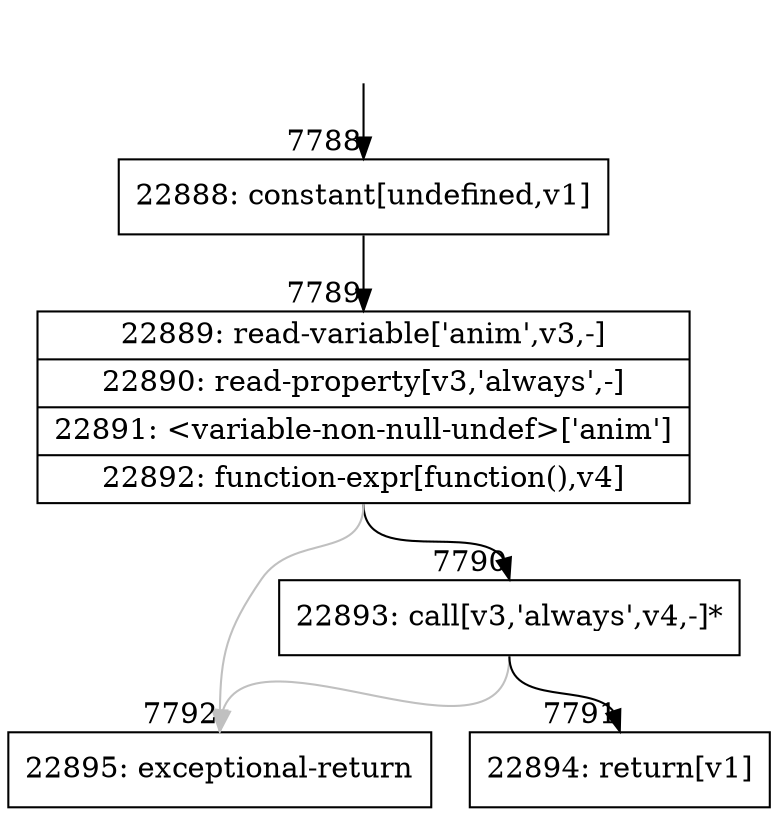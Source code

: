 digraph {
rankdir="TD"
BB_entry500[shape=none,label=""];
BB_entry500 -> BB7788 [tailport=s, headport=n, headlabel="    7788"]
BB7788 [shape=record label="{22888: constant[undefined,v1]}" ] 
BB7788 -> BB7789 [tailport=s, headport=n, headlabel="      7789"]
BB7789 [shape=record label="{22889: read-variable['anim',v3,-]|22890: read-property[v3,'always',-]|22891: \<variable-non-null-undef\>['anim']|22892: function-expr[function(),v4]}" ] 
BB7789 -> BB7790 [tailport=s, headport=n, headlabel="      7790"]
BB7789 -> BB7792 [tailport=s, headport=n, color=gray, headlabel="      7792"]
BB7790 [shape=record label="{22893: call[v3,'always',v4,-]*}" ] 
BB7790 -> BB7791 [tailport=s, headport=n, headlabel="      7791"]
BB7790 -> BB7792 [tailport=s, headport=n, color=gray]
BB7791 [shape=record label="{22894: return[v1]}" ] 
BB7792 [shape=record label="{22895: exceptional-return}" ] 
}
